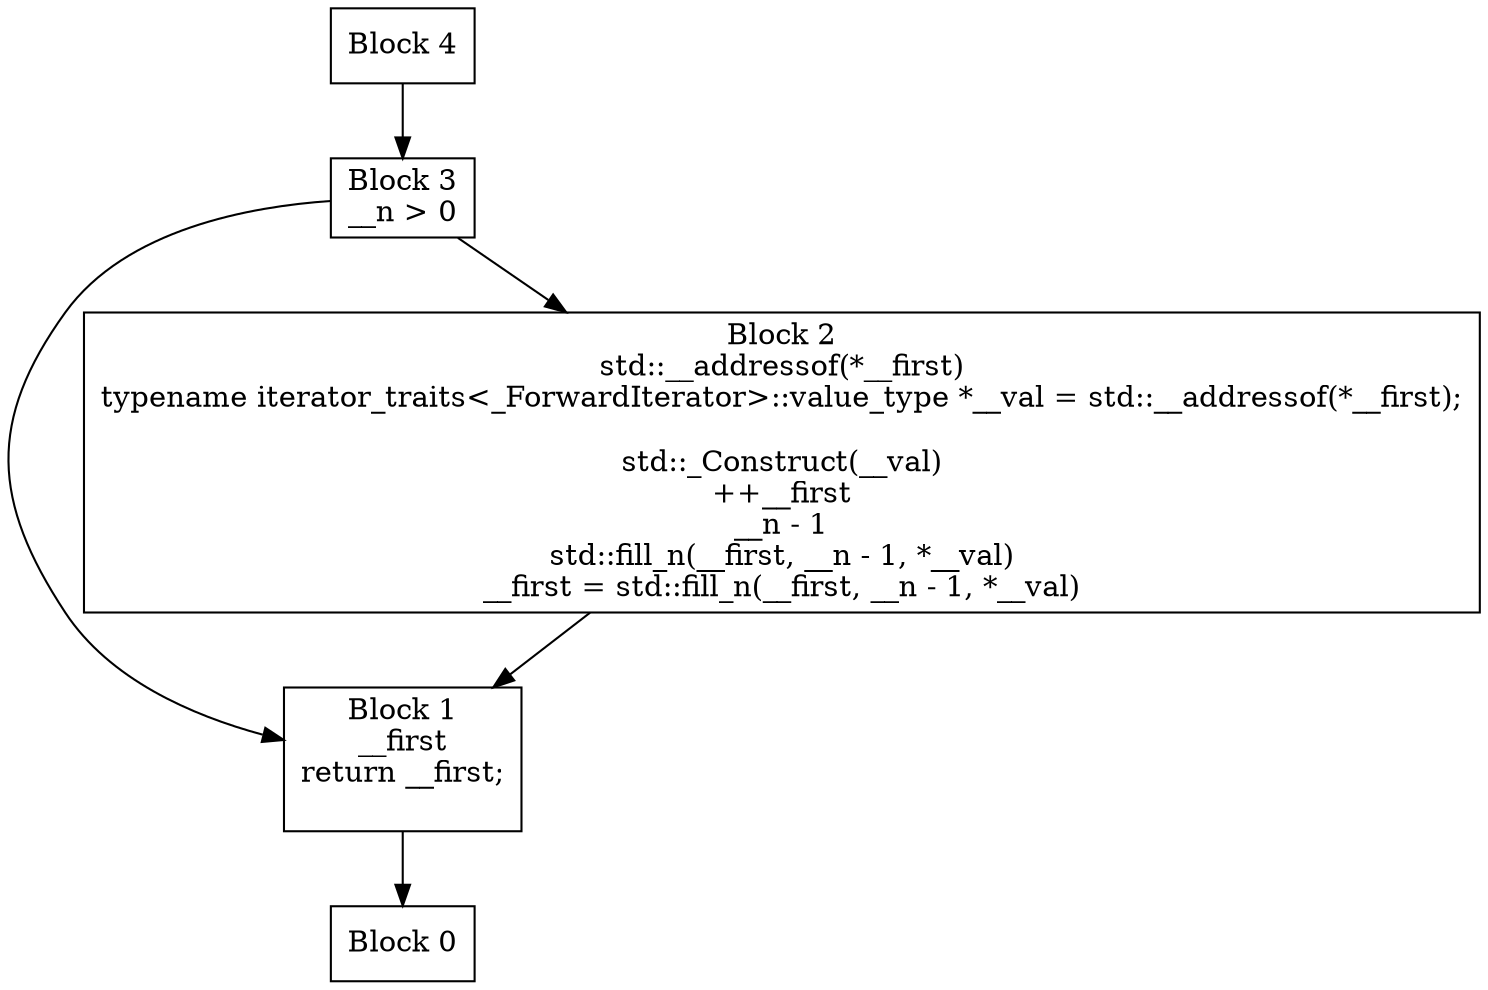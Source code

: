 digraph CFG {
  node [shape=box];
  0 [label="Block 0\n"];
  1 [label="Block 1\n__first\nreturn __first;
\n"];
  2 [label="Block 2\nstd::__addressof(*__first)\ntypename iterator_traits<_ForwardIterator>::value_type *__val = std::__addressof(*__first);
\nstd::_Construct(__val)\n++__first\n__n - 1\nstd::fill_n(__first, __n - 1, *__val)\n__first = std::fill_n(__first, __n - 1, *__val)\n"];
  3 [label="Block 3\n__n > 0\n"];
  4 [label="Block 4\n"];
  1 -> 0;
  2 -> 1;
  3 -> 2;
  3 -> 1;
  4 -> 3;
}
